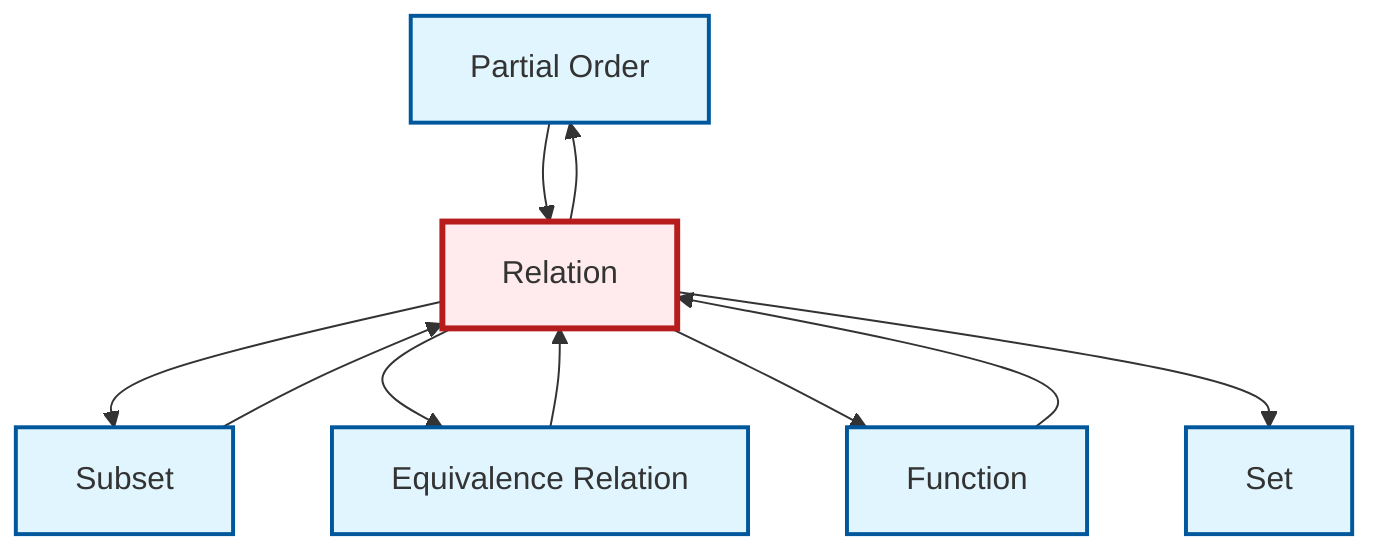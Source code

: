 graph TD
    classDef definition fill:#e1f5fe,stroke:#01579b,stroke-width:2px
    classDef theorem fill:#f3e5f5,stroke:#4a148c,stroke-width:2px
    classDef axiom fill:#fff3e0,stroke:#e65100,stroke-width:2px
    classDef example fill:#e8f5e9,stroke:#1b5e20,stroke-width:2px
    classDef current fill:#ffebee,stroke:#b71c1c,stroke-width:3px
    def-set["Set"]:::definition
    def-partial-order["Partial Order"]:::definition
    def-relation["Relation"]:::definition
    def-function["Function"]:::definition
    def-subset["Subset"]:::definition
    def-equivalence-relation["Equivalence Relation"]:::definition
    def-equivalence-relation --> def-relation
    def-relation --> def-subset
    def-relation --> def-partial-order
    def-relation --> def-equivalence-relation
    def-subset --> def-relation
    def-function --> def-relation
    def-partial-order --> def-relation
    def-relation --> def-function
    def-relation --> def-set
    class def-relation current